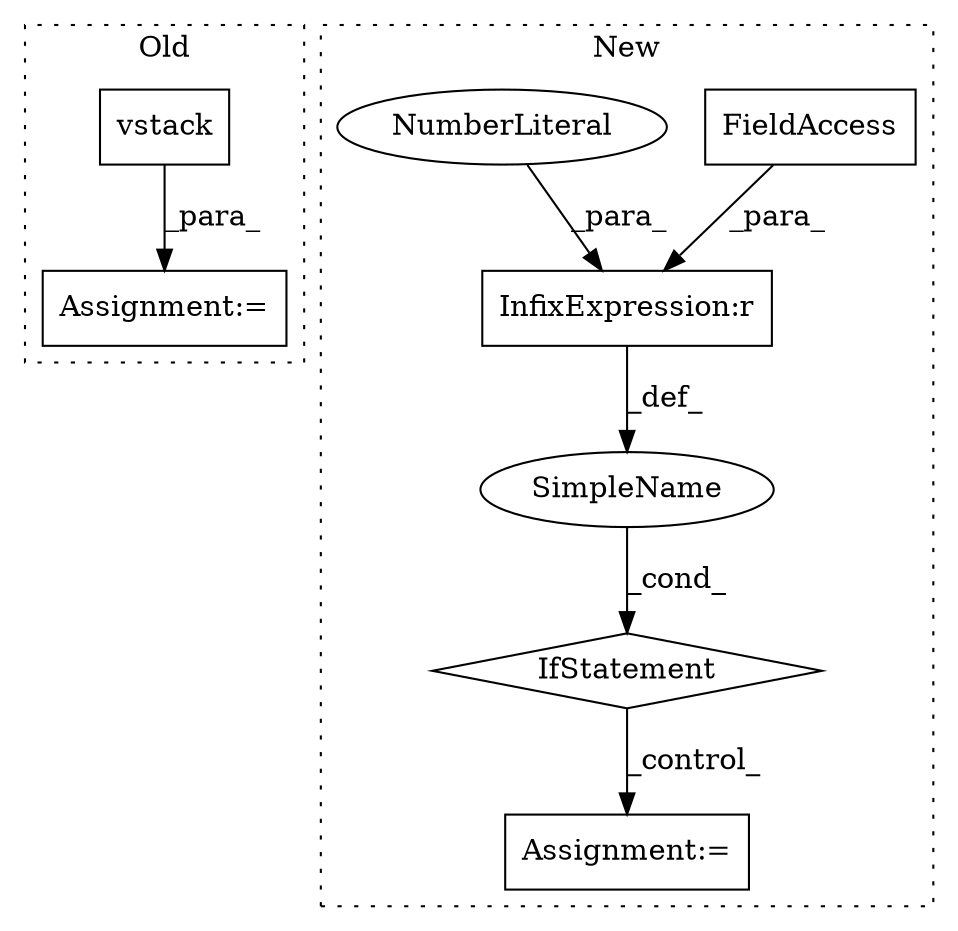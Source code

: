 digraph G {
subgraph cluster0 {
1 [label="vstack" a="32" s="1813,1976" l="18,-5" shape="box"];
5 [label="Assignment:=" a="7" s="1806" l="1" shape="box"];
label = "Old";
style="dotted";
}
subgraph cluster1 {
2 [label="IfStatement" a="25" s="1327,1344" l="4,2" shape="diamond"];
3 [label="Assignment:=" a="7" s="2256" l="1" shape="box"];
4 [label="SimpleName" a="42" s="" l="" shape="ellipse"];
6 [label="InfixExpression:r" a="27" s="1340" l="3" shape="box"];
7 [label="FieldAccess" a="22" s="1331" l="9" shape="box"];
8 [label="NumberLiteral" a="34" s="1343" l="1" shape="ellipse"];
label = "New";
style="dotted";
}
1 -> 5 [label="_para_"];
2 -> 3 [label="_control_"];
4 -> 2 [label="_cond_"];
6 -> 4 [label="_def_"];
7 -> 6 [label="_para_"];
8 -> 6 [label="_para_"];
}
